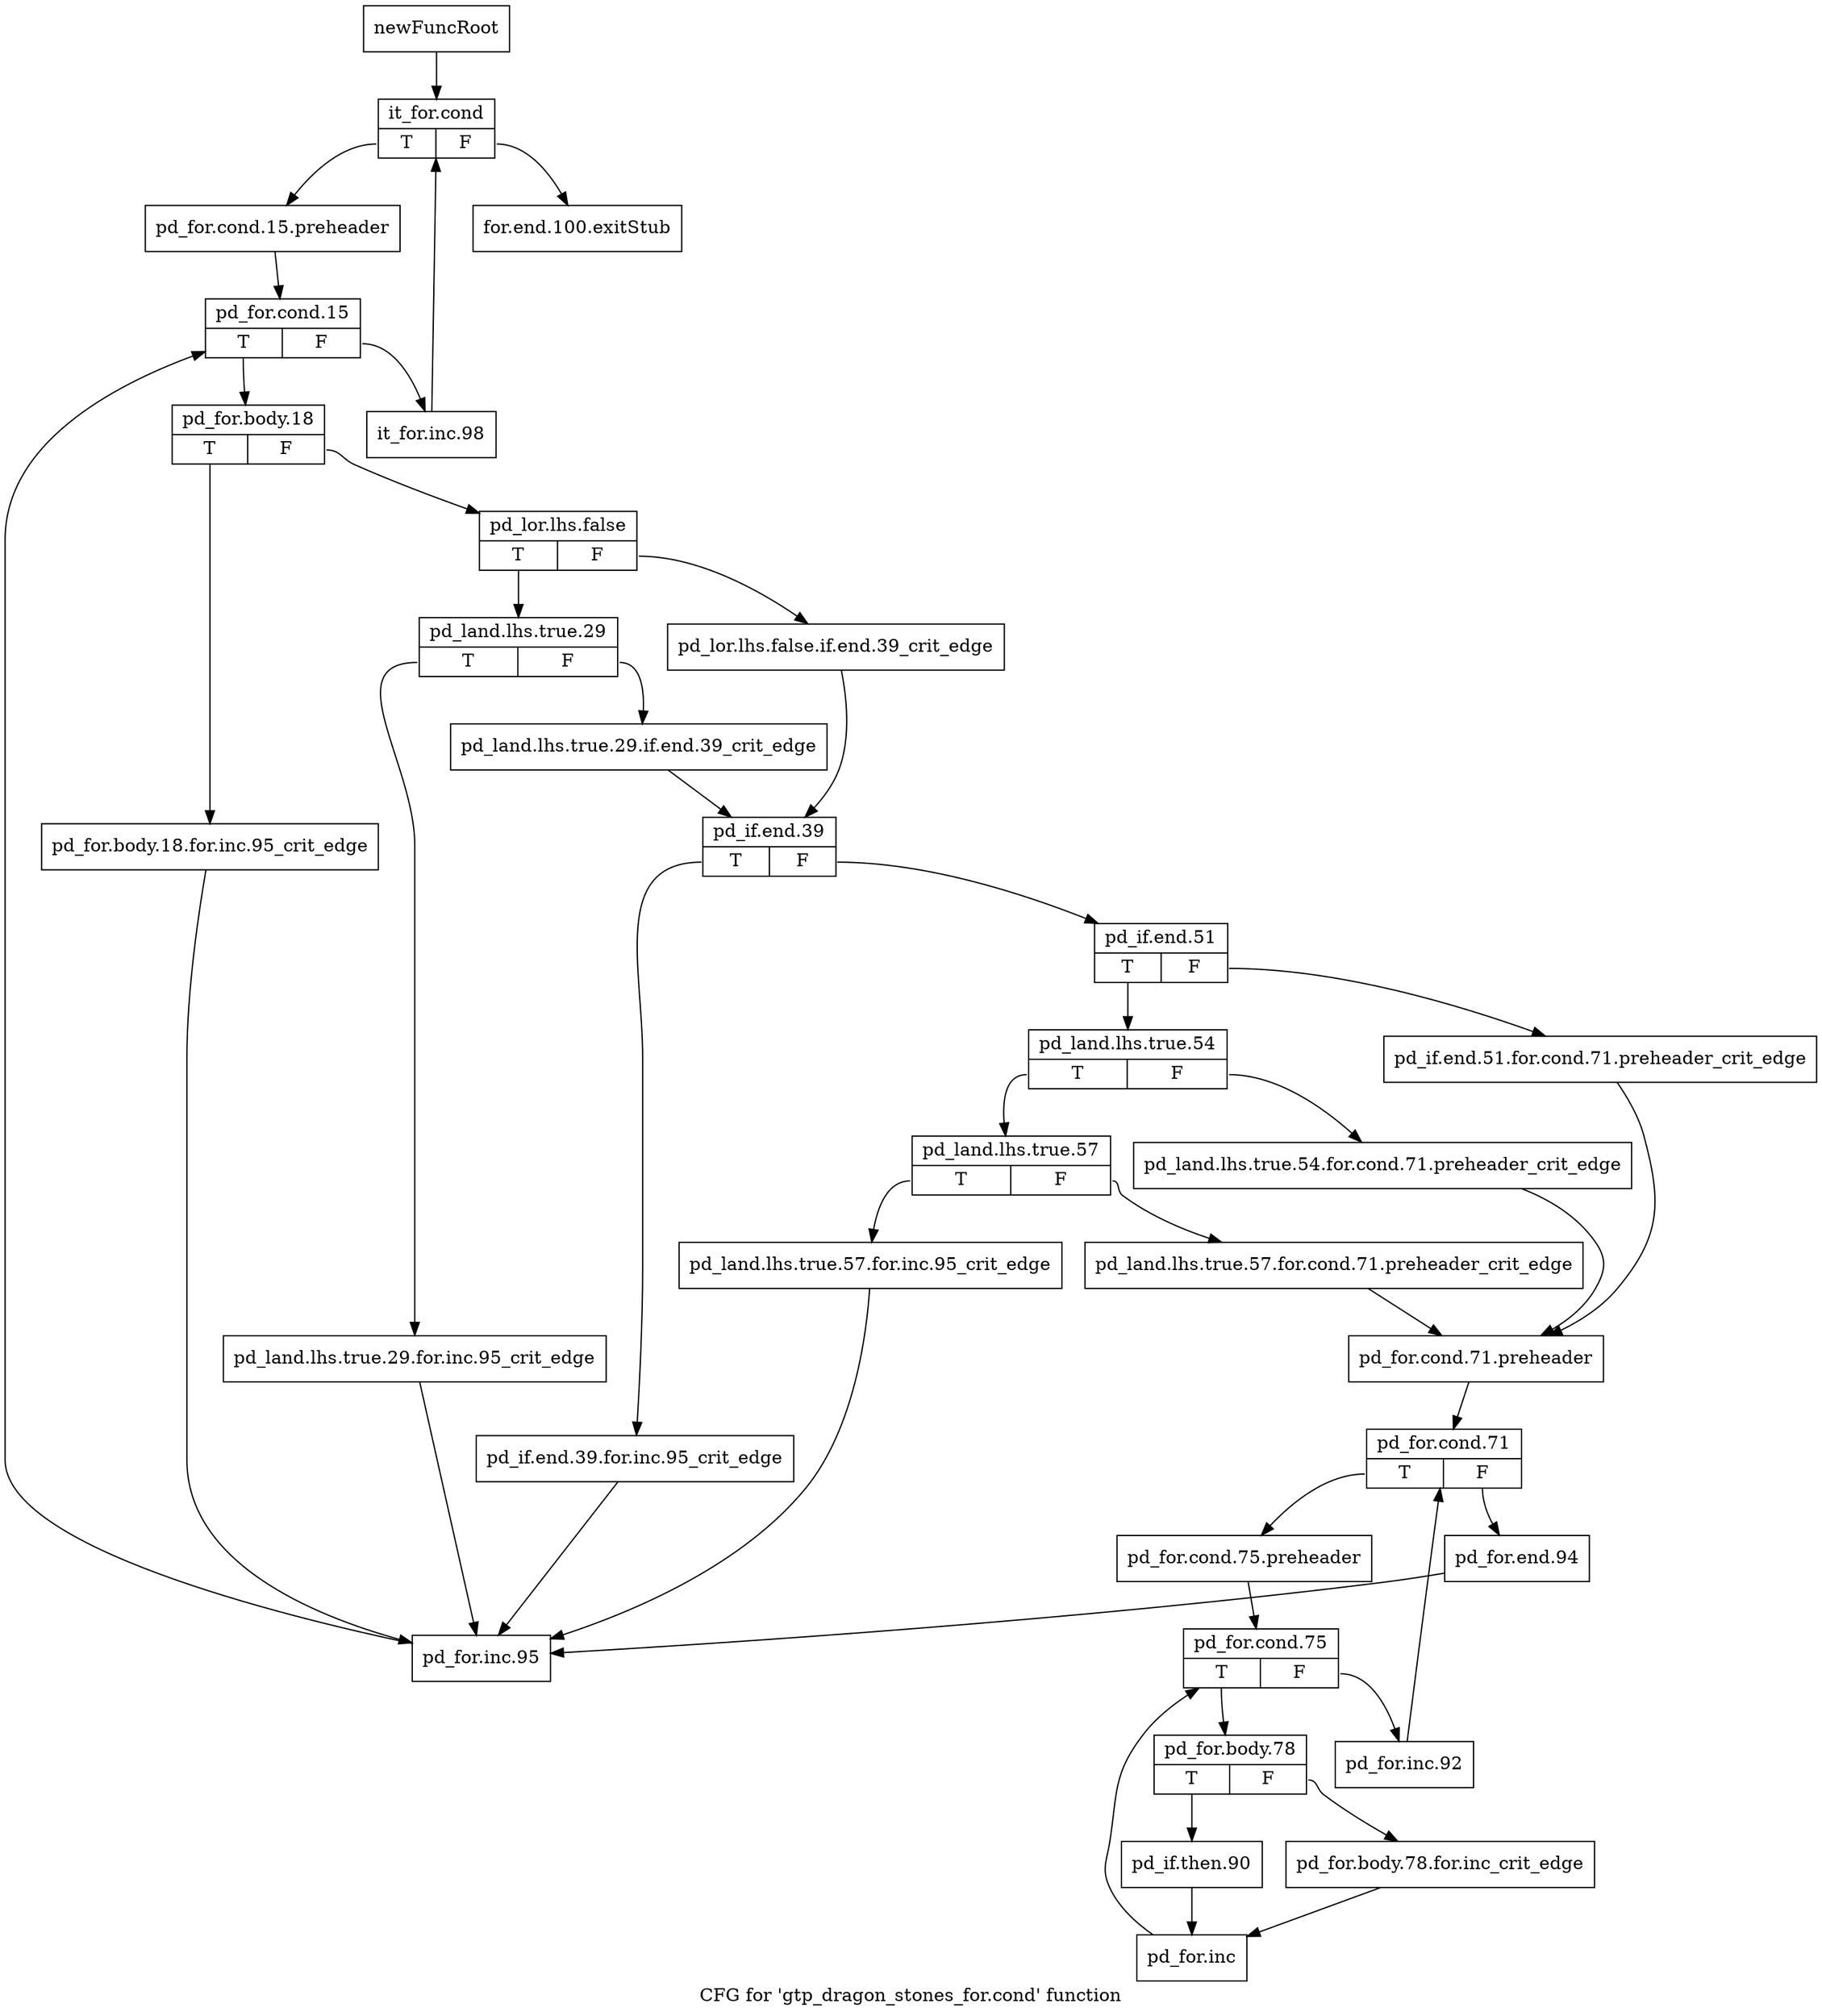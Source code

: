 digraph "CFG for 'gtp_dragon_stones_for.cond' function" {
	label="CFG for 'gtp_dragon_stones_for.cond' function";

	Node0x4819910 [shape=record,label="{newFuncRoot}"];
	Node0x4819910 -> Node0x48199b0;
	Node0x4819960 [shape=record,label="{for.end.100.exitStub}"];
	Node0x48199b0 [shape=record,label="{it_for.cond|{<s0>T|<s1>F}}"];
	Node0x48199b0:s0 -> Node0x4819a00;
	Node0x48199b0:s1 -> Node0x4819960;
	Node0x4819a00 [shape=record,label="{pd_for.cond.15.preheader}"];
	Node0x4819a00 -> Node0x4819a50;
	Node0x4819a50 [shape=record,label="{pd_for.cond.15|{<s0>T|<s1>F}}"];
	Node0x4819a50:s0 -> Node0x4819af0;
	Node0x4819a50:s1 -> Node0x4819aa0;
	Node0x4819aa0 [shape=record,label="{it_for.inc.98}"];
	Node0x4819aa0 -> Node0x48199b0;
	Node0x4819af0 [shape=record,label="{pd_for.body.18|{<s0>T|<s1>F}}"];
	Node0x4819af0:s0 -> Node0x481a2c0;
	Node0x4819af0:s1 -> Node0x4819b40;
	Node0x4819b40 [shape=record,label="{pd_lor.lhs.false|{<s0>T|<s1>F}}"];
	Node0x4819b40:s0 -> Node0x4819be0;
	Node0x4819b40:s1 -> Node0x4819b90;
	Node0x4819b90 [shape=record,label="{pd_lor.lhs.false.if.end.39_crit_edge}"];
	Node0x4819b90 -> Node0x4819c80;
	Node0x4819be0 [shape=record,label="{pd_land.lhs.true.29|{<s0>T|<s1>F}}"];
	Node0x4819be0:s0 -> Node0x481a270;
	Node0x4819be0:s1 -> Node0x4819c30;
	Node0x4819c30 [shape=record,label="{pd_land.lhs.true.29.if.end.39_crit_edge}"];
	Node0x4819c30 -> Node0x4819c80;
	Node0x4819c80 [shape=record,label="{pd_if.end.39|{<s0>T|<s1>F}}"];
	Node0x4819c80:s0 -> Node0x481a220;
	Node0x4819c80:s1 -> Node0x4819cd0;
	Node0x4819cd0 [shape=record,label="{pd_if.end.51|{<s0>T|<s1>F}}"];
	Node0x4819cd0:s0 -> Node0x4819d70;
	Node0x4819cd0:s1 -> Node0x4819d20;
	Node0x4819d20 [shape=record,label="{pd_if.end.51.for.cond.71.preheader_crit_edge}"];
	Node0x4819d20 -> Node0x4819eb0;
	Node0x4819d70 [shape=record,label="{pd_land.lhs.true.54|{<s0>T|<s1>F}}"];
	Node0x4819d70:s0 -> Node0x4819e10;
	Node0x4819d70:s1 -> Node0x4819dc0;
	Node0x4819dc0 [shape=record,label="{pd_land.lhs.true.54.for.cond.71.preheader_crit_edge}"];
	Node0x4819dc0 -> Node0x4819eb0;
	Node0x4819e10 [shape=record,label="{pd_land.lhs.true.57|{<s0>T|<s1>F}}"];
	Node0x4819e10:s0 -> Node0x481a1d0;
	Node0x4819e10:s1 -> Node0x4819e60;
	Node0x4819e60 [shape=record,label="{pd_land.lhs.true.57.for.cond.71.preheader_crit_edge}"];
	Node0x4819e60 -> Node0x4819eb0;
	Node0x4819eb0 [shape=record,label="{pd_for.cond.71.preheader}"];
	Node0x4819eb0 -> Node0x4819f00;
	Node0x4819f00 [shape=record,label="{pd_for.cond.71|{<s0>T|<s1>F}}"];
	Node0x4819f00:s0 -> Node0x4819fa0;
	Node0x4819f00:s1 -> Node0x4819f50;
	Node0x4819f50 [shape=record,label="{pd_for.end.94}"];
	Node0x4819f50 -> Node0x481a310;
	Node0x4819fa0 [shape=record,label="{pd_for.cond.75.preheader}"];
	Node0x4819fa0 -> Node0x4819ff0;
	Node0x4819ff0 [shape=record,label="{pd_for.cond.75|{<s0>T|<s1>F}}"];
	Node0x4819ff0:s0 -> Node0x481a090;
	Node0x4819ff0:s1 -> Node0x481a040;
	Node0x481a040 [shape=record,label="{pd_for.inc.92}"];
	Node0x481a040 -> Node0x4819f00;
	Node0x481a090 [shape=record,label="{pd_for.body.78|{<s0>T|<s1>F}}"];
	Node0x481a090:s0 -> Node0x481a130;
	Node0x481a090:s1 -> Node0x481a0e0;
	Node0x481a0e0 [shape=record,label="{pd_for.body.78.for.inc_crit_edge}"];
	Node0x481a0e0 -> Node0x481a180;
	Node0x481a130 [shape=record,label="{pd_if.then.90}"];
	Node0x481a130 -> Node0x481a180;
	Node0x481a180 [shape=record,label="{pd_for.inc}"];
	Node0x481a180 -> Node0x4819ff0;
	Node0x481a1d0 [shape=record,label="{pd_land.lhs.true.57.for.inc.95_crit_edge}"];
	Node0x481a1d0 -> Node0x481a310;
	Node0x481a220 [shape=record,label="{pd_if.end.39.for.inc.95_crit_edge}"];
	Node0x481a220 -> Node0x481a310;
	Node0x481a270 [shape=record,label="{pd_land.lhs.true.29.for.inc.95_crit_edge}"];
	Node0x481a270 -> Node0x481a310;
	Node0x481a2c0 [shape=record,label="{pd_for.body.18.for.inc.95_crit_edge}"];
	Node0x481a2c0 -> Node0x481a310;
	Node0x481a310 [shape=record,label="{pd_for.inc.95}"];
	Node0x481a310 -> Node0x4819a50;
}
